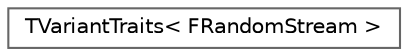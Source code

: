 digraph "Graphical Class Hierarchy"
{
 // INTERACTIVE_SVG=YES
 // LATEX_PDF_SIZE
  bgcolor="transparent";
  edge [fontname=Helvetica,fontsize=10,labelfontname=Helvetica,labelfontsize=10];
  node [fontname=Helvetica,fontsize=10,shape=box,height=0.2,width=0.4];
  rankdir="LR";
  Node0 [id="Node000000",label="TVariantTraits\< FRandomStream \>",height=0.2,width=0.4,color="grey40", fillcolor="white", style="filled",URL="$dd/d70/structTVariantTraits_3_01FRandomStream_01_4.html",tooltip="Implements variant type traits for the built-in FRandomStream type."];
}

